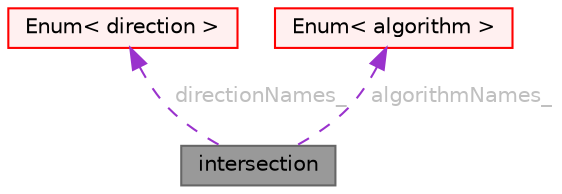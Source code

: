 digraph "intersection"
{
 // LATEX_PDF_SIZE
  bgcolor="transparent";
  edge [fontname=Helvetica,fontsize=10,labelfontname=Helvetica,labelfontsize=10];
  node [fontname=Helvetica,fontsize=10,shape=box,height=0.2,width=0.4];
  Node1 [id="Node000001",label="intersection",height=0.2,width=0.4,color="gray40", fillcolor="grey60", style="filled", fontcolor="black",tooltip="Foam::intersection."];
  Node2 -> Node1 [id="edge1_Node000001_Node000002",dir="back",color="darkorchid3",style="dashed",tooltip=" ",label=" directionNames_",fontcolor="grey" ];
  Node2 [id="Node000002",label="Enum\< direction \>",height=0.2,width=0.4,color="red", fillcolor="#FFF0F0", style="filled",URL="$classFoam_1_1Enum.html",tooltip=" "];
  Node4 -> Node1 [id="edge2_Node000001_Node000004",dir="back",color="darkorchid3",style="dashed",tooltip=" ",label=" algorithmNames_",fontcolor="grey" ];
  Node4 [id="Node000004",label="Enum\< algorithm \>",height=0.2,width=0.4,color="red", fillcolor="#FFF0F0", style="filled",URL="$classFoam_1_1Enum.html",tooltip=" "];
}
